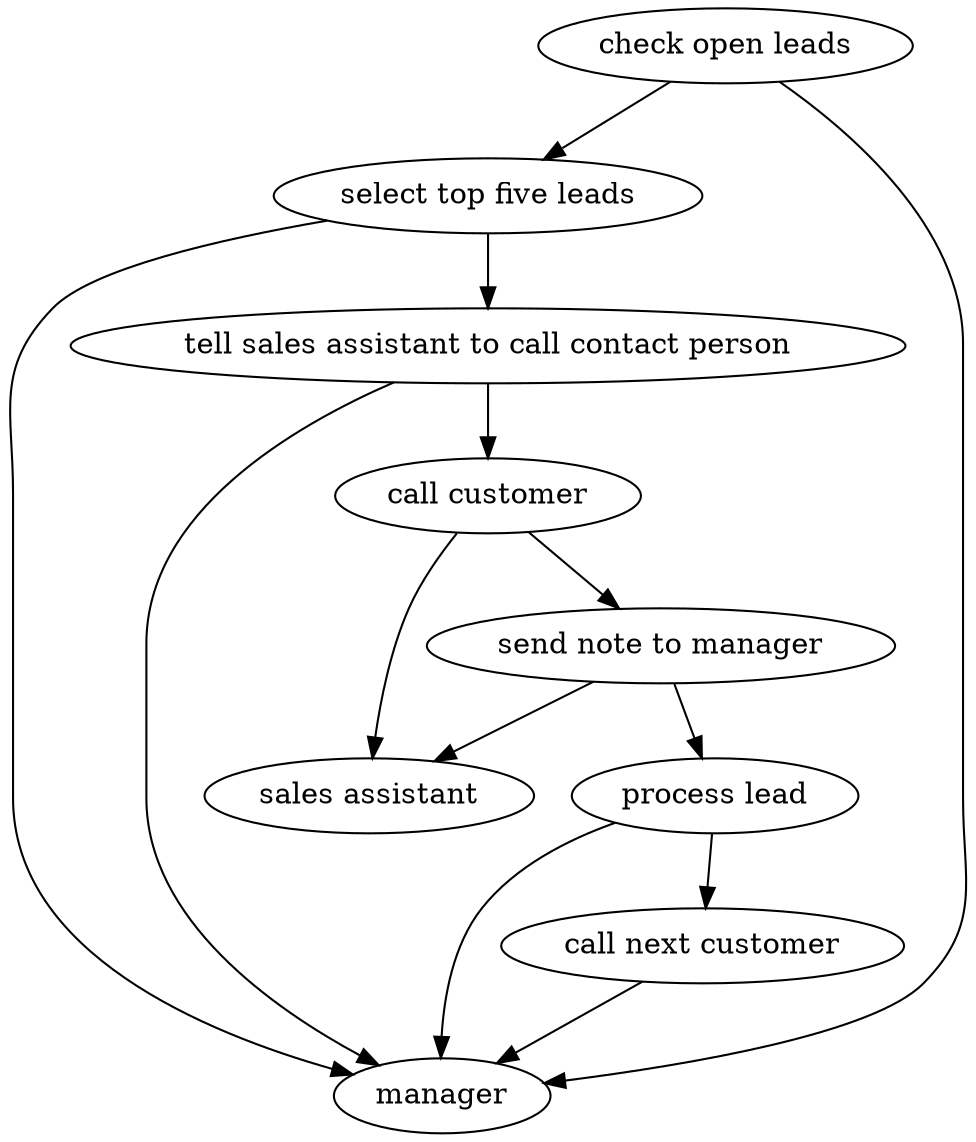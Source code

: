 strict digraph "doc-7.1" {
	graph [name="doc-7.1"];
	"check open leads"	[attrs="{'type': 'Activity', 'label': 'check open leads'}"];
	"select top five leads"	[attrs="{'type': 'Activity', 'label': 'select top five leads'}"];
	"check open leads" -> "select top five leads"	[attrs="{'type': 'flow', 'label': 'flow'}"];
	manager	[attrs="{'type': 'Actor', 'label': 'manager'}"];
	"check open leads" -> manager	[attrs="{'type': 'actor performer', 'label': 'actor performer'}"];
	"tell sales assistant to call contact person"	[attrs="{'type': 'Activity', 'label': 'tell sales assistant to call contact person'}"];
	"select top five leads" -> "tell sales assistant to call contact person"	[attrs="{'type': 'flow', 'label': 'flow'}"];
	"select top five leads" -> manager	[attrs="{'type': 'actor performer', 'label': 'actor performer'}"];
	"call customer"	[attrs="{'type': 'Activity', 'label': 'call customer'}"];
	"tell sales assistant to call contact person" -> "call customer"	[attrs="{'type': 'flow', 'label': 'flow'}"];
	"tell sales assistant to call contact person" -> manager	[attrs="{'type': 'actor performer', 'label': 'actor performer'}"];
	"send note to manager"	[attrs="{'type': 'Activity', 'label': 'send note to manager'}"];
	"call customer" -> "send note to manager"	[attrs="{'type': 'flow', 'label': 'flow'}"];
	"sales assistant"	[attrs="{'type': 'Actor', 'label': 'sales assistant'}"];
	"call customer" -> "sales assistant"	[attrs="{'type': 'actor performer', 'label': 'actor performer'}"];
	"process lead"	[attrs="{'type': 'Activity', 'label': 'process lead'}"];
	"send note to manager" -> "process lead"	[attrs="{'type': 'flow', 'label': 'flow'}"];
	"send note to manager" -> "sales assistant"	[attrs="{'type': 'actor performer', 'label': 'actor performer'}"];
	"call next customer"	[attrs="{'type': 'Activity', 'label': 'call next customer'}"];
	"process lead" -> "call next customer"	[attrs="{'type': 'flow', 'label': 'flow'}"];
	"process lead" -> manager	[attrs="{'type': 'actor performer', 'label': 'actor performer'}"];
	"call next customer" -> manager	[attrs="{'type': 'actor performer', 'label': 'actor performer'}"];
}
